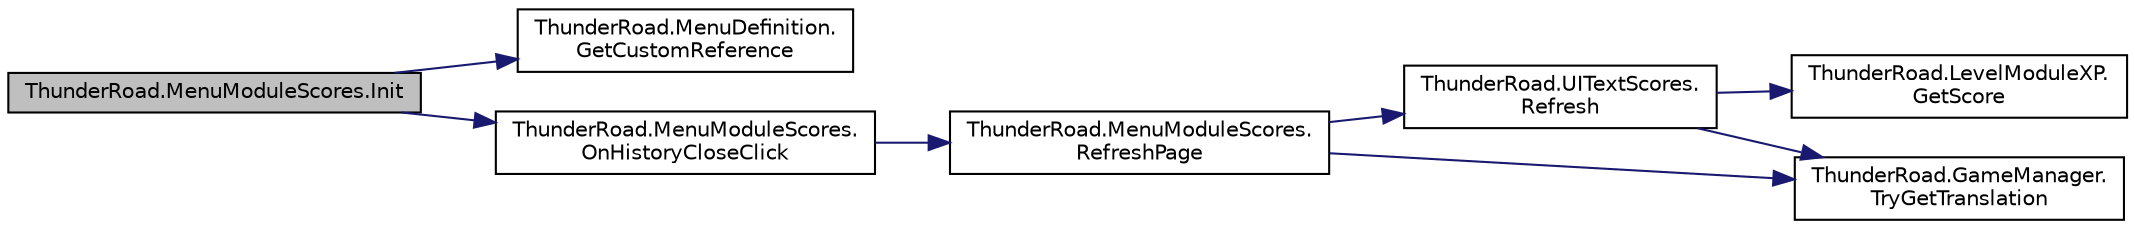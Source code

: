digraph "ThunderRoad.MenuModuleScores.Init"
{
 // LATEX_PDF_SIZE
  edge [fontname="Helvetica",fontsize="10",labelfontname="Helvetica",labelfontsize="10"];
  node [fontname="Helvetica",fontsize="10",shape=record];
  rankdir="LR";
  Node1 [label="ThunderRoad.MenuModuleScores.Init",height=0.2,width=0.4,color="black", fillcolor="grey75", style="filled", fontcolor="black",tooltip="Initializes the specified menu data."];
  Node1 -> Node2 [color="midnightblue",fontsize="10",style="solid",fontname="Helvetica"];
  Node2 [label="ThunderRoad.MenuDefinition.\lGetCustomReference",height=0.2,width=0.4,color="black", fillcolor="white", style="filled",URL="$class_thunder_road_1_1_menu_definition.html#a28e7ebeff3af65a30e59a96995d13efc",tooltip="Gets the custom reference."];
  Node1 -> Node3 [color="midnightblue",fontsize="10",style="solid",fontname="Helvetica"];
  Node3 [label="ThunderRoad.MenuModuleScores.\lOnHistoryCloseClick",height=0.2,width=0.4,color="black", fillcolor="white", style="filled",URL="$class_thunder_road_1_1_menu_module_scores.html#ad38055fb5ddb850591142b6685559312",tooltip="Called when [history close click]."];
  Node3 -> Node4 [color="midnightblue",fontsize="10",style="solid",fontname="Helvetica"];
  Node4 [label="ThunderRoad.MenuModuleScores.\lRefreshPage",height=0.2,width=0.4,color="black", fillcolor="white", style="filled",URL="$class_thunder_road_1_1_menu_module_scores.html#aa870de8ae60c50ad896b4799b76571cf",tooltip="Refreshes the page."];
  Node4 -> Node5 [color="midnightblue",fontsize="10",style="solid",fontname="Helvetica"];
  Node5 [label="ThunderRoad.UITextScores.\lRefresh",height=0.2,width=0.4,color="black", fillcolor="white", style="filled",URL="$class_thunder_road_1_1_u_i_text_scores.html#ab79475e78619cabdcc28319cb67c8e6c",tooltip="Refreshes this instance."];
  Node5 -> Node6 [color="midnightblue",fontsize="10",style="solid",fontname="Helvetica"];
  Node6 [label="ThunderRoad.LevelModuleXP.\lGetScore",height=0.2,width=0.4,color="black", fillcolor="white", style="filled",URL="$class_thunder_road_1_1_level_module_x_p.html#ac91e8f70d4d2074f883ded46ddf33a07",tooltip="Gets the score."];
  Node5 -> Node7 [color="midnightblue",fontsize="10",style="solid",fontname="Helvetica"];
  Node7 [label="ThunderRoad.GameManager.\lTryGetTranslation",height=0.2,width=0.4,color="black", fillcolor="white", style="filled",URL="$class_thunder_road_1_1_game_manager.html#a0c20ba391a6ecdcd925df6ed831e8b15",tooltip="Tries the get translation."];
  Node4 -> Node7 [color="midnightblue",fontsize="10",style="solid",fontname="Helvetica"];
}
